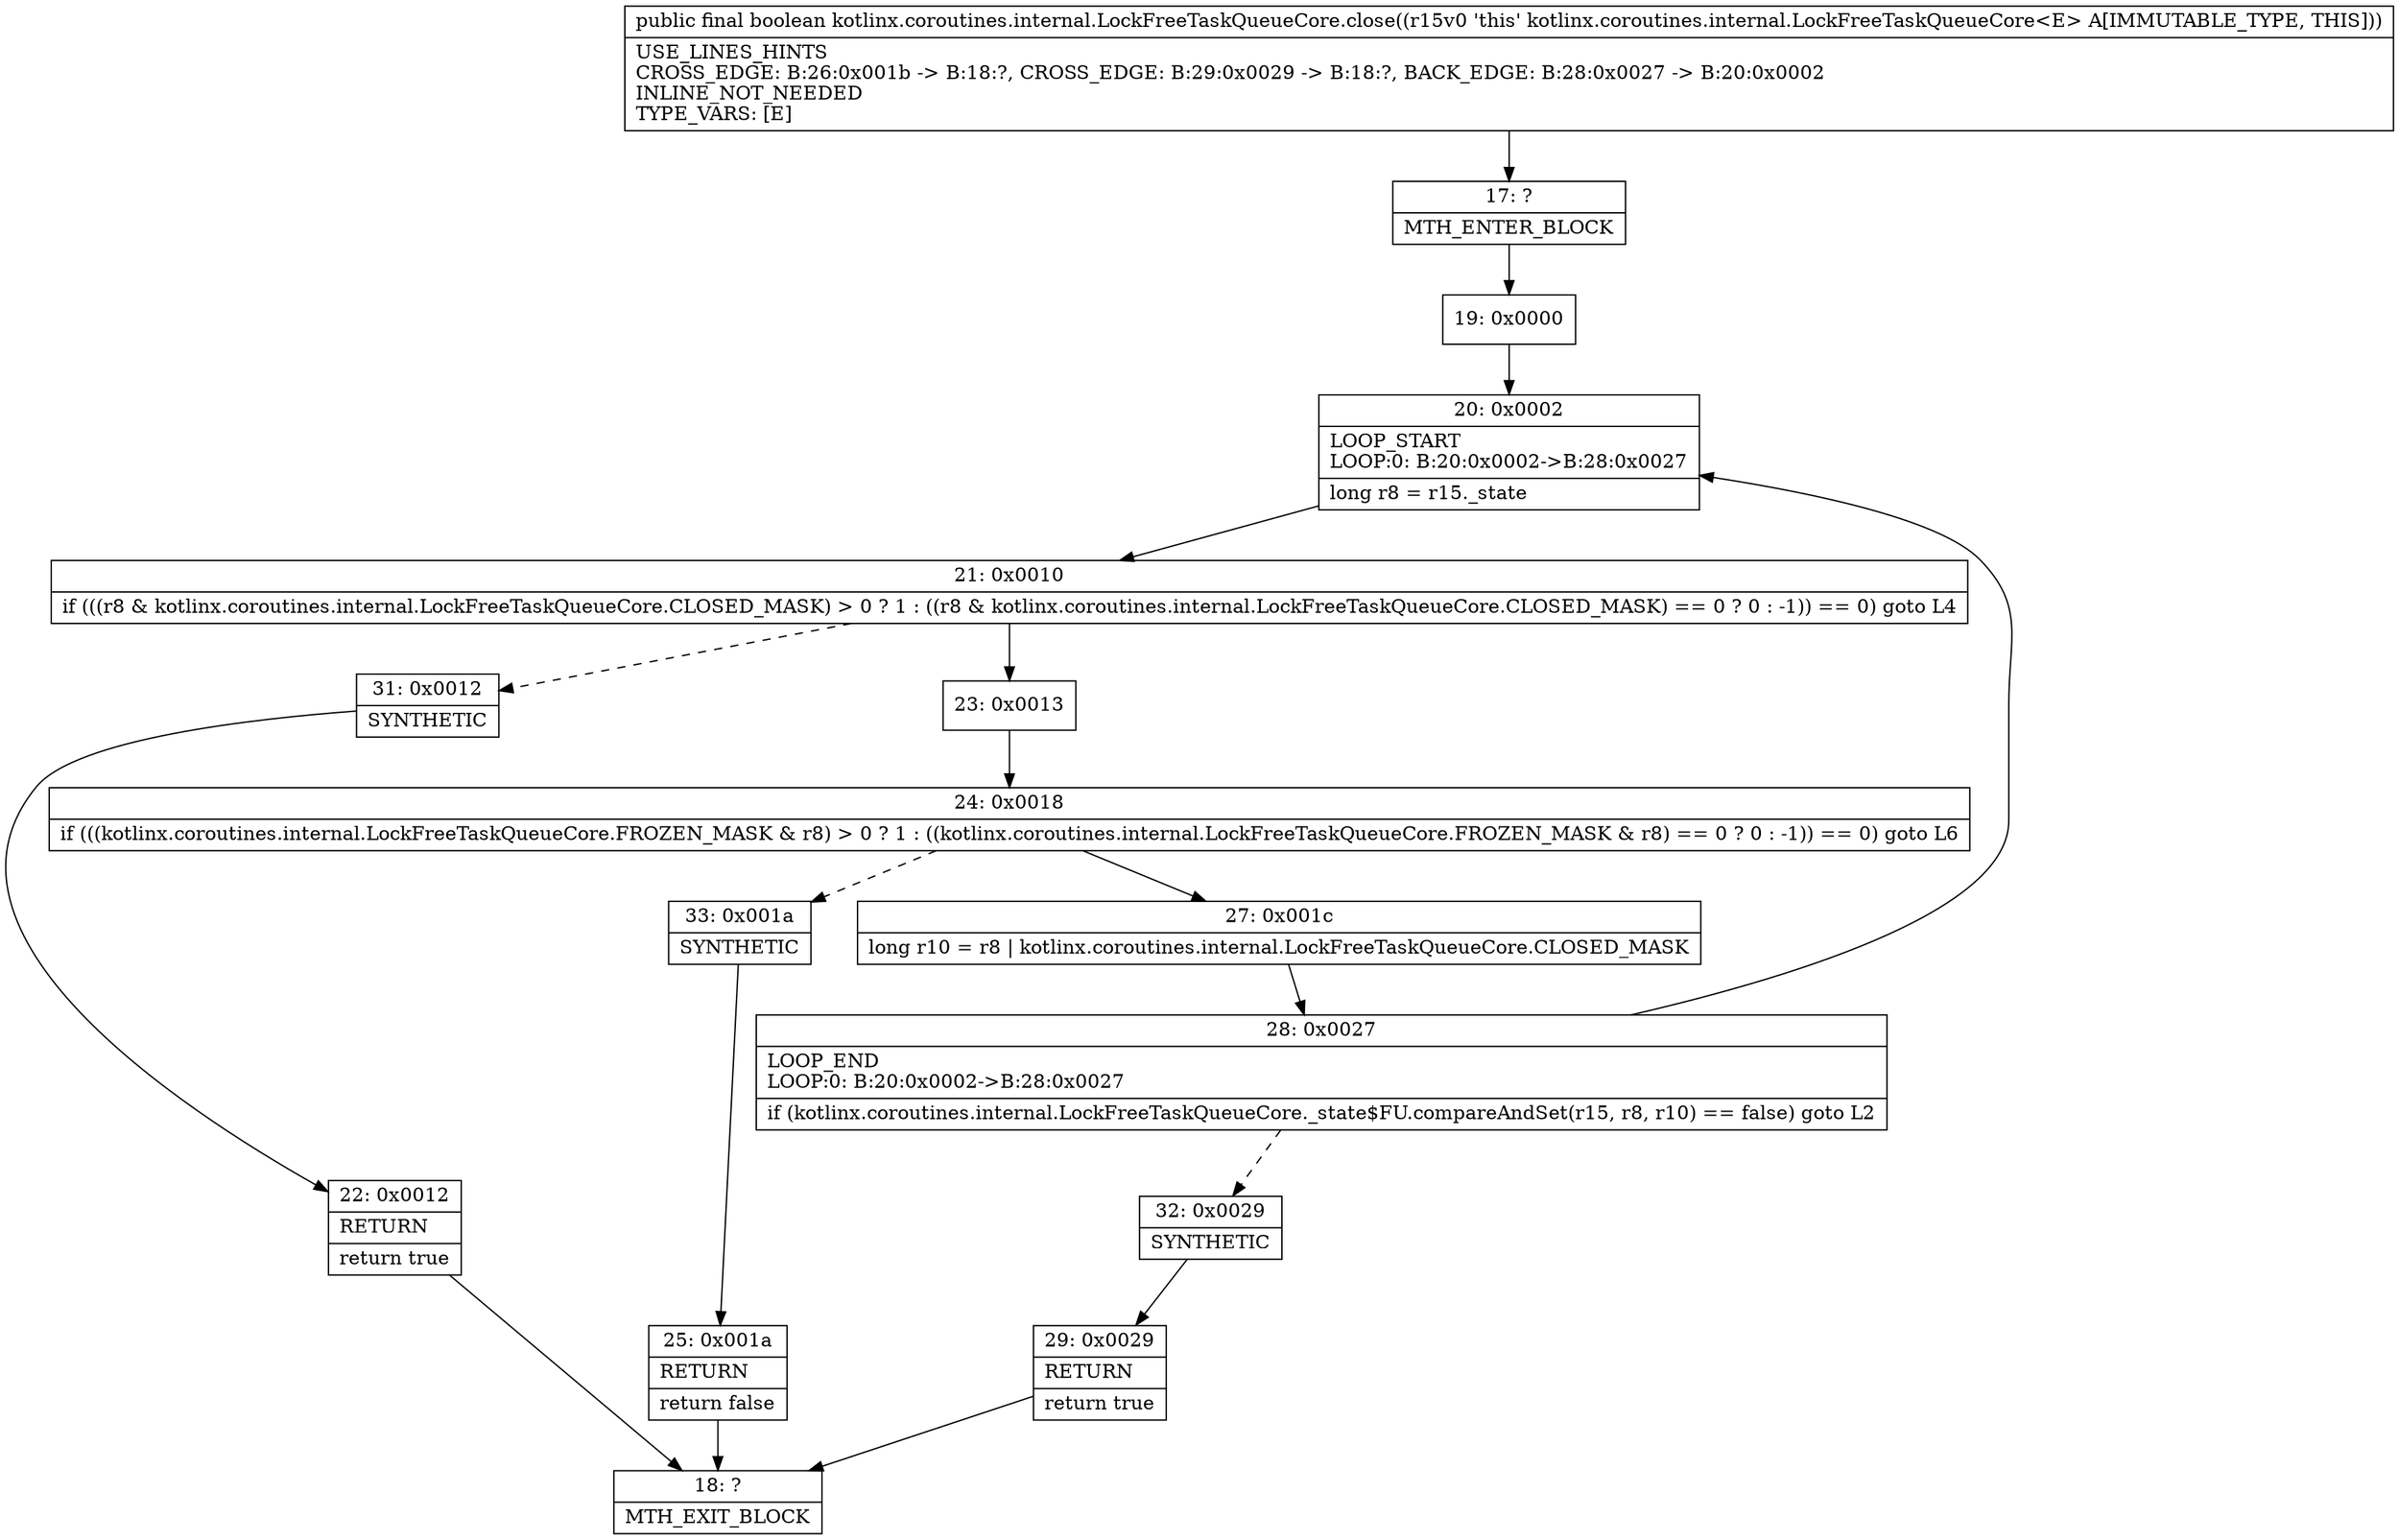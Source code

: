 digraph "CFG forkotlinx.coroutines.internal.LockFreeTaskQueueCore.close()Z" {
Node_17 [shape=record,label="{17\:\ ?|MTH_ENTER_BLOCK\l}"];
Node_19 [shape=record,label="{19\:\ 0x0000}"];
Node_20 [shape=record,label="{20\:\ 0x0002|LOOP_START\lLOOP:0: B:20:0x0002\-\>B:28:0x0027\l|long r8 = r15._state\l}"];
Node_21 [shape=record,label="{21\:\ 0x0010|if (((r8 & kotlinx.coroutines.internal.LockFreeTaskQueueCore.CLOSED_MASK) \> 0 ? 1 : ((r8 & kotlinx.coroutines.internal.LockFreeTaskQueueCore.CLOSED_MASK) == 0 ? 0 : \-1)) == 0) goto L4\l}"];
Node_23 [shape=record,label="{23\:\ 0x0013}"];
Node_24 [shape=record,label="{24\:\ 0x0018|if (((kotlinx.coroutines.internal.LockFreeTaskQueueCore.FROZEN_MASK & r8) \> 0 ? 1 : ((kotlinx.coroutines.internal.LockFreeTaskQueueCore.FROZEN_MASK & r8) == 0 ? 0 : \-1)) == 0) goto L6\l}"];
Node_27 [shape=record,label="{27\:\ 0x001c|long r10 = r8 \| kotlinx.coroutines.internal.LockFreeTaskQueueCore.CLOSED_MASK\l}"];
Node_28 [shape=record,label="{28\:\ 0x0027|LOOP_END\lLOOP:0: B:20:0x0002\-\>B:28:0x0027\l|if (kotlinx.coroutines.internal.LockFreeTaskQueueCore._state$FU.compareAndSet(r15, r8, r10) == false) goto L2\l}"];
Node_32 [shape=record,label="{32\:\ 0x0029|SYNTHETIC\l}"];
Node_29 [shape=record,label="{29\:\ 0x0029|RETURN\l|return true\l}"];
Node_18 [shape=record,label="{18\:\ ?|MTH_EXIT_BLOCK\l}"];
Node_33 [shape=record,label="{33\:\ 0x001a|SYNTHETIC\l}"];
Node_25 [shape=record,label="{25\:\ 0x001a|RETURN\l|return false\l}"];
Node_31 [shape=record,label="{31\:\ 0x0012|SYNTHETIC\l}"];
Node_22 [shape=record,label="{22\:\ 0x0012|RETURN\l|return true\l}"];
MethodNode[shape=record,label="{public final boolean kotlinx.coroutines.internal.LockFreeTaskQueueCore.close((r15v0 'this' kotlinx.coroutines.internal.LockFreeTaskQueueCore\<E\> A[IMMUTABLE_TYPE, THIS]))  | USE_LINES_HINTS\lCROSS_EDGE: B:26:0x001b \-\> B:18:?, CROSS_EDGE: B:29:0x0029 \-\> B:18:?, BACK_EDGE: B:28:0x0027 \-\> B:20:0x0002\lINLINE_NOT_NEEDED\lTYPE_VARS: [E]\l}"];
MethodNode -> Node_17;Node_17 -> Node_19;
Node_19 -> Node_20;
Node_20 -> Node_21;
Node_21 -> Node_23;
Node_21 -> Node_31[style=dashed];
Node_23 -> Node_24;
Node_24 -> Node_27;
Node_24 -> Node_33[style=dashed];
Node_27 -> Node_28;
Node_28 -> Node_20;
Node_28 -> Node_32[style=dashed];
Node_32 -> Node_29;
Node_29 -> Node_18;
Node_33 -> Node_25;
Node_25 -> Node_18;
Node_31 -> Node_22;
Node_22 -> Node_18;
}


